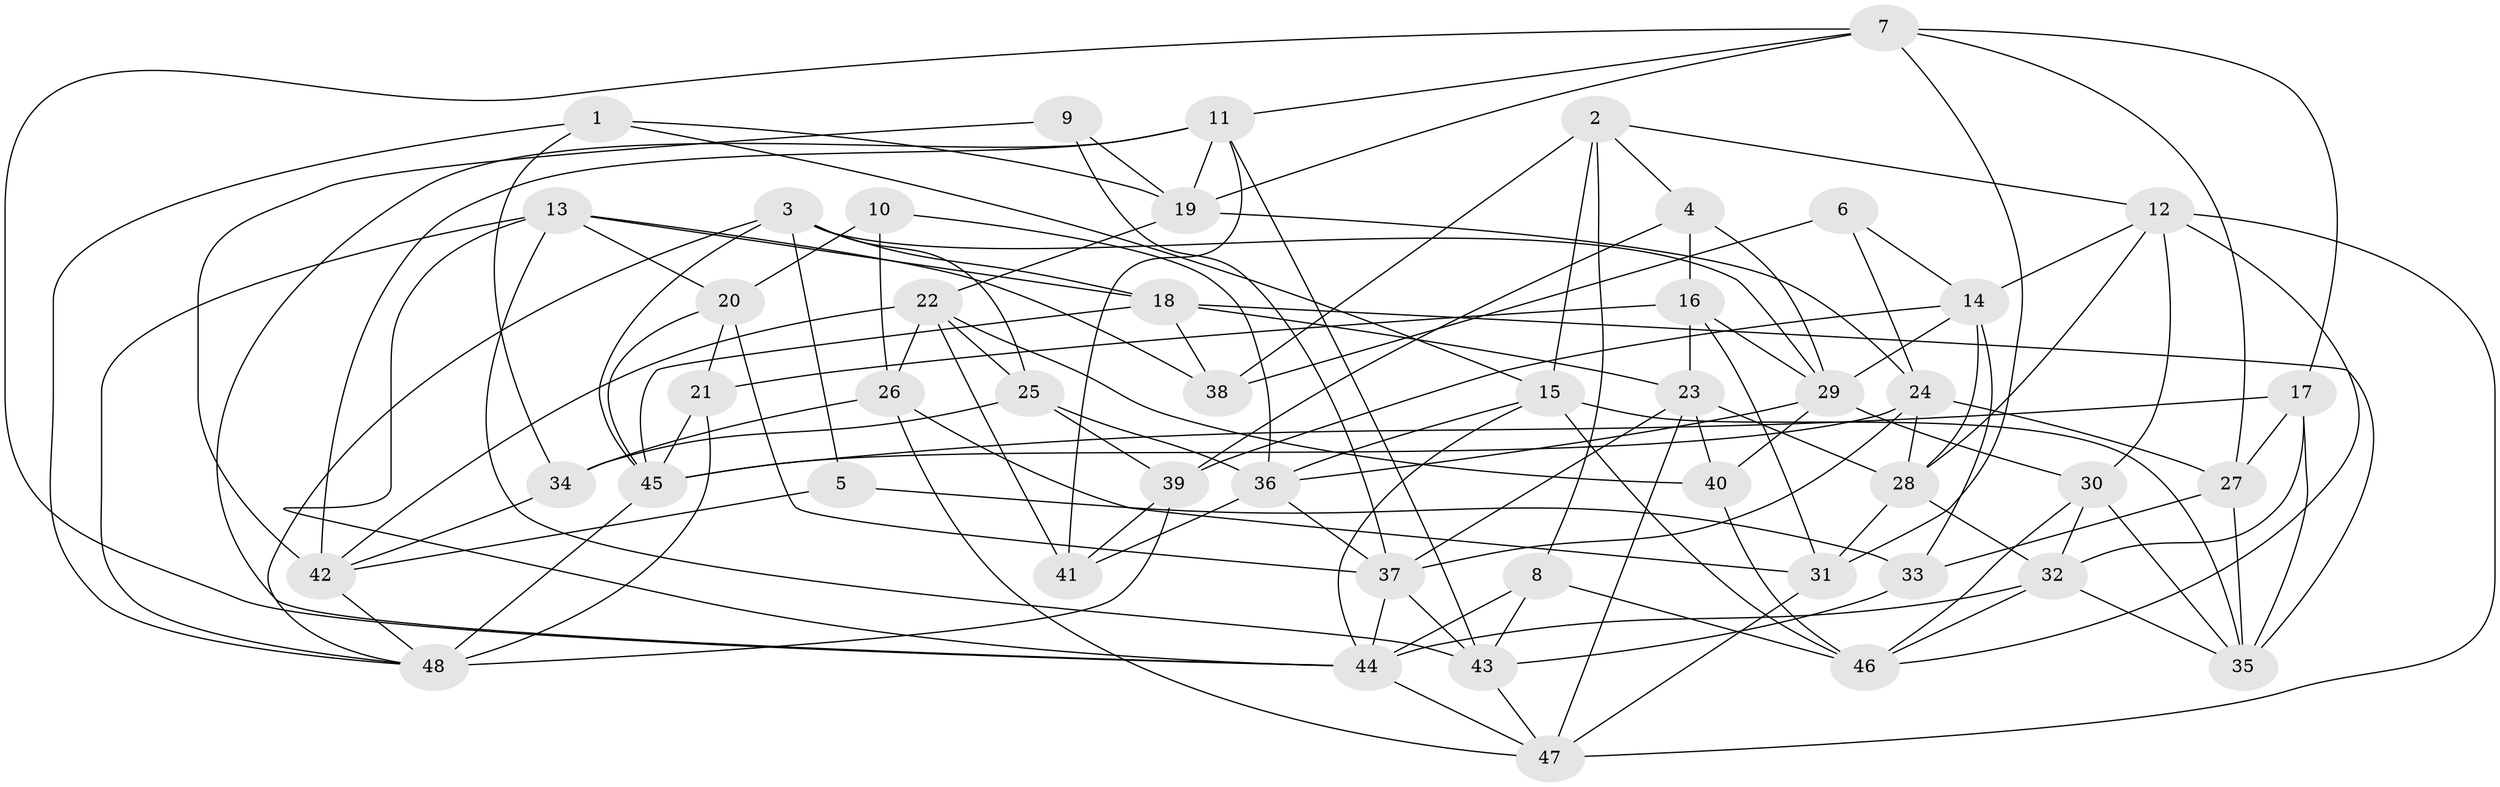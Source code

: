 // original degree distribution, {4: 1.0}
// Generated by graph-tools (version 1.1) at 2025/38/03/04/25 23:38:14]
// undirected, 48 vertices, 127 edges
graph export_dot {
  node [color=gray90,style=filled];
  1;
  2;
  3;
  4;
  5;
  6;
  7;
  8;
  9;
  10;
  11;
  12;
  13;
  14;
  15;
  16;
  17;
  18;
  19;
  20;
  21;
  22;
  23;
  24;
  25;
  26;
  27;
  28;
  29;
  30;
  31;
  32;
  33;
  34;
  35;
  36;
  37;
  38;
  39;
  40;
  41;
  42;
  43;
  44;
  45;
  46;
  47;
  48;
  1 -- 15 [weight=1.0];
  1 -- 19 [weight=1.0];
  1 -- 34 [weight=1.0];
  1 -- 48 [weight=1.0];
  2 -- 4 [weight=1.0];
  2 -- 8 [weight=1.0];
  2 -- 12 [weight=1.0];
  2 -- 15 [weight=1.0];
  2 -- 38 [weight=2.0];
  3 -- 5 [weight=1.0];
  3 -- 18 [weight=1.0];
  3 -- 25 [weight=1.0];
  3 -- 29 [weight=1.0];
  3 -- 45 [weight=1.0];
  3 -- 48 [weight=1.0];
  4 -- 16 [weight=1.0];
  4 -- 29 [weight=1.0];
  4 -- 39 [weight=1.0];
  5 -- 33 [weight=2.0];
  5 -- 42 [weight=1.0];
  6 -- 14 [weight=1.0];
  6 -- 24 [weight=1.0];
  6 -- 38 [weight=2.0];
  7 -- 11 [weight=1.0];
  7 -- 17 [weight=1.0];
  7 -- 19 [weight=1.0];
  7 -- 27 [weight=1.0];
  7 -- 31 [weight=1.0];
  7 -- 44 [weight=1.0];
  8 -- 43 [weight=1.0];
  8 -- 44 [weight=1.0];
  8 -- 46 [weight=1.0];
  9 -- 19 [weight=1.0];
  9 -- 37 [weight=2.0];
  9 -- 42 [weight=1.0];
  10 -- 20 [weight=2.0];
  10 -- 26 [weight=1.0];
  10 -- 36 [weight=1.0];
  11 -- 19 [weight=1.0];
  11 -- 41 [weight=1.0];
  11 -- 42 [weight=1.0];
  11 -- 43 [weight=1.0];
  11 -- 44 [weight=1.0];
  12 -- 14 [weight=1.0];
  12 -- 28 [weight=1.0];
  12 -- 30 [weight=1.0];
  12 -- 46 [weight=1.0];
  12 -- 47 [weight=1.0];
  13 -- 18 [weight=1.0];
  13 -- 20 [weight=1.0];
  13 -- 38 [weight=1.0];
  13 -- 43 [weight=1.0];
  13 -- 44 [weight=1.0];
  13 -- 48 [weight=1.0];
  14 -- 28 [weight=1.0];
  14 -- 29 [weight=1.0];
  14 -- 33 [weight=1.0];
  14 -- 39 [weight=1.0];
  15 -- 35 [weight=1.0];
  15 -- 36 [weight=1.0];
  15 -- 44 [weight=1.0];
  15 -- 46 [weight=1.0];
  16 -- 21 [weight=1.0];
  16 -- 23 [weight=1.0];
  16 -- 29 [weight=1.0];
  16 -- 31 [weight=2.0];
  17 -- 27 [weight=1.0];
  17 -- 32 [weight=1.0];
  17 -- 35 [weight=1.0];
  17 -- 45 [weight=2.0];
  18 -- 23 [weight=1.0];
  18 -- 35 [weight=1.0];
  18 -- 38 [weight=1.0];
  18 -- 45 [weight=1.0];
  19 -- 22 [weight=1.0];
  19 -- 24 [weight=1.0];
  20 -- 21 [weight=1.0];
  20 -- 37 [weight=1.0];
  20 -- 45 [weight=1.0];
  21 -- 45 [weight=1.0];
  21 -- 48 [weight=1.0];
  22 -- 25 [weight=1.0];
  22 -- 26 [weight=1.0];
  22 -- 40 [weight=1.0];
  22 -- 41 [weight=1.0];
  22 -- 42 [weight=1.0];
  23 -- 28 [weight=1.0];
  23 -- 37 [weight=1.0];
  23 -- 40 [weight=1.0];
  23 -- 47 [weight=1.0];
  24 -- 27 [weight=1.0];
  24 -- 28 [weight=1.0];
  24 -- 37 [weight=1.0];
  24 -- 45 [weight=1.0];
  25 -- 34 [weight=2.0];
  25 -- 36 [weight=1.0];
  25 -- 39 [weight=1.0];
  26 -- 31 [weight=1.0];
  26 -- 34 [weight=2.0];
  26 -- 47 [weight=1.0];
  27 -- 33 [weight=2.0];
  27 -- 35 [weight=1.0];
  28 -- 31 [weight=1.0];
  28 -- 32 [weight=1.0];
  29 -- 30 [weight=2.0];
  29 -- 36 [weight=1.0];
  29 -- 40 [weight=1.0];
  30 -- 32 [weight=1.0];
  30 -- 35 [weight=1.0];
  30 -- 46 [weight=1.0];
  31 -- 47 [weight=1.0];
  32 -- 35 [weight=1.0];
  32 -- 44 [weight=1.0];
  32 -- 46 [weight=1.0];
  33 -- 43 [weight=1.0];
  34 -- 42 [weight=1.0];
  36 -- 37 [weight=1.0];
  36 -- 41 [weight=1.0];
  37 -- 43 [weight=1.0];
  37 -- 44 [weight=1.0];
  39 -- 41 [weight=1.0];
  39 -- 48 [weight=2.0];
  40 -- 46 [weight=1.0];
  42 -- 48 [weight=1.0];
  43 -- 47 [weight=1.0];
  44 -- 47 [weight=1.0];
  45 -- 48 [weight=1.0];
}
